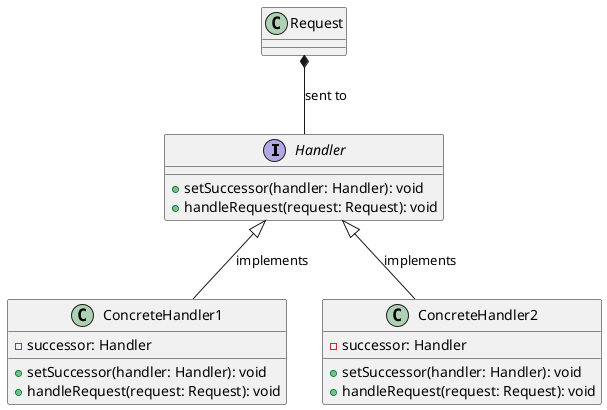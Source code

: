 @startuml ChainOfResponsibilityPatternClassDiagram

' Handler interface
interface Handler {
  +setSuccessor(handler: Handler): void
  +handleRequest(request: Request): void
}

' ConcreteHandler classes
class ConcreteHandler1 {
  -successor: Handler
  +setSuccessor(handler: Handler): void
  +handleRequest(request: Request): void
}

class ConcreteHandler2 {
  -successor: Handler
  +setSuccessor(handler: Handler): void
  +handleRequest(request: Request): void
}

' Request class
class Request

' Relationships
Handler <|-- ConcreteHandler1 : implements
Handler <|-- ConcreteHandler2 : implements
Request *-- Handler : sent to

@enduml
